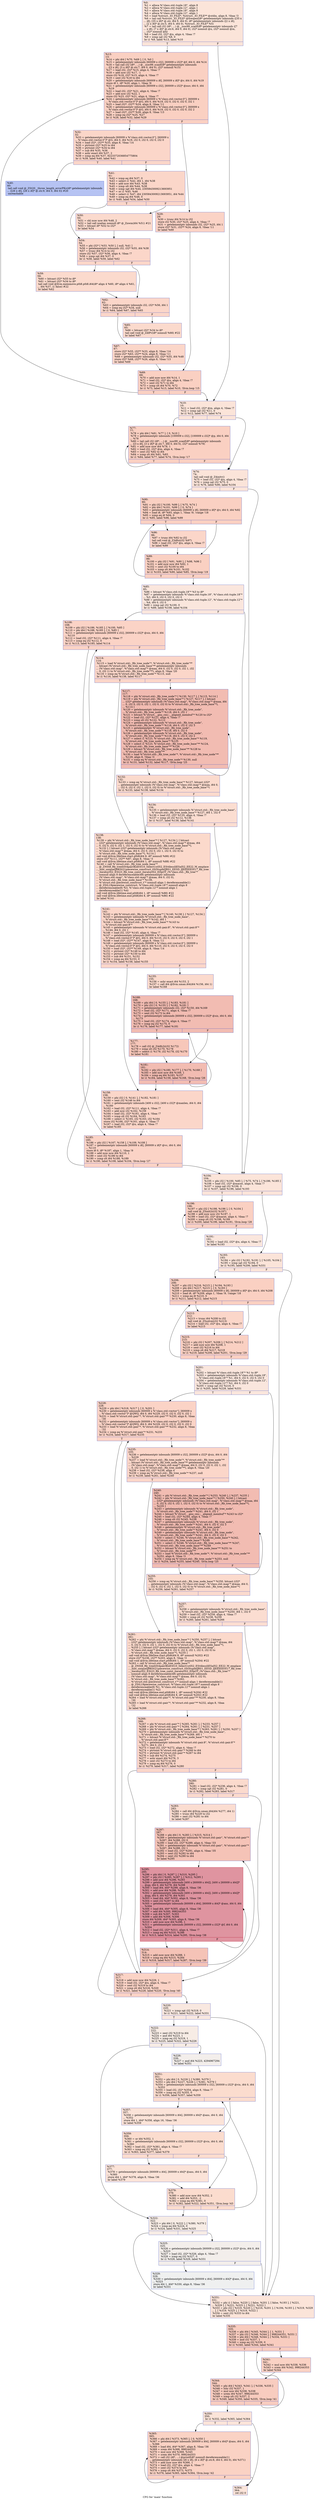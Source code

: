 digraph "CFG for 'main' function" {
	label="CFG for 'main' function";

	Node0x55aa39bab2f0 [shape=record,color="#3d50c3ff", style=filled, fillcolor="#f5c1a970",label="{%0:\l  %1 = alloca %\"class.std::tuple.18\", align 8\l  %2 = alloca %\"class.std::tuple.12\", align 1\l  %3 = alloca %\"class.std::tuple.18\", align 8\l  %4 = alloca %\"class.std::tuple.12\", align 1\l  %5 = load %struct._IO_FILE*, %struct._IO_FILE** @stdin, align 8, !tbaa !3\l  %6 = tail call %struct._IO_FILE* @freopen(i8* getelementptr inbounds ([35 x\l... i8], [35 x i8]* @.str, i64 0, i64 0), i8* getelementptr inbounds ([2 x i8],\l... [2 x i8]* @.str.5, i64 0, i64 0), %struct._IO_FILE* %5)\l  %7 = tail call i32 (i8*, ...) @__isoc99_scanf(i8* getelementptr inbounds ([7\l... x i8], [7 x i8]* @.str.6, i64 0, i64 0), i32* nonnull @n, i32* nonnull @m,\l... i32* nonnull @k)\l  %8 = load i32, i32* @n, align 4, !tbaa !7\l  %9 = icmp sgt i32 %8, 0\l  br i1 %9, label %13, label %10\l|{<s0>T|<s1>F}}"];
	Node0x55aa39bab2f0:s0 -> Node0x55aa39bab520;
	Node0x55aa39bab2f0:s1 -> Node0x55aa39bb8890;
	Node0x55aa39bb8890 [shape=record,color="#3d50c3ff", style=filled, fillcolor="#f5c1a970",label="{%10:\l10:                                               \l  %11 = load i32, i32* @m, align 4, !tbaa !7\l  %12 = icmp sgt i32 %11, 0\l  br i1 %12, label %77, label %74\l|{<s0>T|<s1>F}}"];
	Node0x55aa39bb8890:s0 -> Node0x55aa39bbe470;
	Node0x55aa39bb8890:s1 -> Node0x55aa39bbe4c0;
	Node0x55aa39bab520 [shape=record,color="#3d50c3ff", style=filled, fillcolor="#f3947570",label="{%13:\l13:                                               \l  %14 = phi i64 [ %70, %69 ], [ 0, %0 ]\l  %15 = getelementptr inbounds [60009 x i32], [60009 x i32]* @f, i64 0, i64 %14\l  %16 = tail call i32 (i8*, ...) @__isoc99_scanf(i8* getelementptr inbounds\l... ([3 x i8], [3 x i8]* @.str.7, i64 0, i64 0), i32* nonnull %15)\l  %17 = load i32, i32* %15, align 4, !tbaa !7\l  %18 = add nsw i32 %17, -1\l  store i32 %18, i32* %15, align 4, !tbaa !7\l  %19 = sext i32 %18 to i64\l  %20 = getelementptr inbounds [60009 x i8], [60009 x i8]* @v, i64 0, i64 %19\l  store i8 1, i8* %20, align 1, !tbaa !9\l  %21 = getelementptr inbounds [60009 x i32], [60009 x i32]* @nuv, i64 0, i64\l... %19\l  %22 = load i32, i32* %21, align 4, !tbaa !7\l  %23 = add nsw i32 %22, 1\l  store i32 %23, i32* %21, align 4, !tbaa !7\l  %24 = getelementptr inbounds [60009 x %\"class.std::vector.0\"], [60009 x\l... %\"class.std::vector.0\"]* @G, i64 0, i64 %19, i32 0, i32 0, i32 0, i32 1\l  %25 = load i32*, i32** %24, align 8, !tbaa !11\l  %26 = getelementptr inbounds [60009 x %\"class.std::vector.0\"], [60009 x\l... %\"class.std::vector.0\"]* @G, i64 0, i64 %19, i32 0, i32 0, i32 0, i32 2\l  %27 = load i32*, i32** %26, align 8, !tbaa !13\l  %28 = icmp eq i32* %25, %27\l  br i1 %28, label %32, label %29\l|{<s0>T|<s1>F}}"];
	Node0x55aa39bab520:s0 -> Node0x55aa39bbffd0;
	Node0x55aa39bab520:s1 -> Node0x55aa39bc0060;
	Node0x55aa39bc0060 [shape=record,color="#3d50c3ff", style=filled, fillcolor="#f59c7d70",label="{%29:\l29:                                               \l  %30 = trunc i64 %14 to i32\l  store i32 %30, i32* %25, align 4, !tbaa !7\l  %31 = getelementptr inbounds i32, i32* %25, i64 1\l  store i32* %31, i32** %24, align 8, !tbaa !11\l  br label %69\l}"];
	Node0x55aa39bc0060 -> Node0x55aa39bbe5f0;
	Node0x55aa39bbffd0 [shape=record,color="#3d50c3ff", style=filled, fillcolor="#f6a38570",label="{%32:\l32:                                               \l  %33 = getelementptr inbounds [60009 x %\"class.std::vector.0\"], [60009 x\l... %\"class.std::vector.0\"]* @G, i64 0, i64 %19, i32 0, i32 0, i32 0, i32 0\l  %34 = load i32*, i32** %33, align 8, !tbaa !14\l  %35 = ptrtoint i32* %25 to i64\l  %36 = ptrtoint i32* %34 to i64\l  %37 = sub i64 %35, %36\l  %38 = ashr exact i64 %37, 2\l  %39 = icmp eq i64 %37, 9223372036854775804\l  br i1 %39, label %40, label %41\l|{<s0>T|<s1>F}}"];
	Node0x55aa39bbffd0:s0 -> Node0x55aa39bc0880;
	Node0x55aa39bbffd0:s1 -> Node0x55aa39bc08d0;
	Node0x55aa39bc0880 [shape=record,color="#3d50c3ff", style=filled, fillcolor="#5977e370",label="{%40:\l40:                                               \l  tail call void @_ZSt20__throw_length_errorPKc(i8* getelementptr inbounds\l... ([26 x i8], [26 x i8]* @.str.9, i64 0, i64 0)) #20\l  unreachable\l}"];
	Node0x55aa39bc08d0 [shape=record,color="#3d50c3ff", style=filled, fillcolor="#f6a38570",label="{%41:\l41:                                               \l  %42 = icmp eq i64 %37, 0\l  %43 = select i1 %42, i64 1, i64 %38\l  %44 = add nsw i64 %43, %38\l  %45 = icmp ult i64 %44, %38\l  %46 = icmp ugt i64 %44, 2305843009213693951\l  %47 = or i1 %45, %46\l  %48 = select i1 %47, i64 2305843009213693951, i64 %44\l  %49 = icmp eq i64 %48, 0\l  br i1 %49, label %54, label %50\l|{<s0>T|<s1>F}}"];
	Node0x55aa39bc08d0:s0 -> Node0x55aa39bc1000;
	Node0x55aa39bc08d0:s1 -> Node0x55aa39bc1050;
	Node0x55aa39bc1050 [shape=record,color="#3d50c3ff", style=filled, fillcolor="#f7ac8e70",label="{%50:\l50:                                               \l  %51 = shl nuw nsw i64 %48, 2\l  %52 = tail call noalias nonnull i8* @_Znwm(i64 %51) #21\l  %53 = bitcast i8* %52 to i32*\l  br label %54\l}"];
	Node0x55aa39bc1050 -> Node0x55aa39bc1000;
	Node0x55aa39bc1000 [shape=record,color="#3d50c3ff", style=filled, fillcolor="#f6a38570",label="{%54:\l54:                                               \l  %55 = phi i32* [ %53, %50 ], [ null, %41 ]\l  %56 = getelementptr inbounds i32, i32* %55, i64 %38\l  %57 = trunc i64 %14 to i32\l  store i32 %57, i32* %56, align 4, !tbaa !7\l  %58 = icmp sgt i64 %37, 0\l  br i1 %58, label %59, label %62\l|{<s0>T|<s1>F}}"];
	Node0x55aa39bc1000:s0 -> Node0x55aa39bc16b0;
	Node0x55aa39bc1000:s1 -> Node0x55aa39bc1700;
	Node0x55aa39bc16b0 [shape=record,color="#3d50c3ff", style=filled, fillcolor="#f7ac8e70",label="{%59:\l59:                                               \l  %60 = bitcast i32* %55 to i8*\l  %61 = bitcast i32* %34 to i8*\l  tail call void @llvm.memmove.p0i8.p0i8.i64(i8* align 4 %60, i8* align 4 %61,\l... i64 %37, i1 false) #22\l  br label %62\l}"];
	Node0x55aa39bc16b0 -> Node0x55aa39bc1700;
	Node0x55aa39bc1700 [shape=record,color="#3d50c3ff", style=filled, fillcolor="#f6a38570",label="{%62:\l62:                                               \l  %63 = getelementptr inbounds i32, i32* %56, i64 1\l  %64 = icmp eq i32* %34, null\l  br i1 %64, label %67, label %65\l|{<s0>T|<s1>F}}"];
	Node0x55aa39bc1700:s0 -> Node0x55aa39bc1d60;
	Node0x55aa39bc1700:s1 -> Node0x55aa39bc1db0;
	Node0x55aa39bc1db0 [shape=record,color="#3d50c3ff", style=filled, fillcolor="#f7ac8e70",label="{%65:\l65:                                               \l  %66 = bitcast i32* %34 to i8*\l  tail call void @_ZdlPv(i8* nonnull %66) #22\l  br label %67\l}"];
	Node0x55aa39bc1db0 -> Node0x55aa39bc1d60;
	Node0x55aa39bc1d60 [shape=record,color="#3d50c3ff", style=filled, fillcolor="#f6a38570",label="{%67:\l67:                                               \l  store i32* %55, i32** %33, align 8, !tbaa !14\l  store i32* %63, i32** %24, align 8, !tbaa !11\l  %68 = getelementptr inbounds i32, i32* %55, i64 %48\l  store i32* %68, i32** %26, align 8, !tbaa !13\l  br label %69\l}"];
	Node0x55aa39bc1d60 -> Node0x55aa39bbe5f0;
	Node0x55aa39bbe5f0 [shape=record,color="#3d50c3ff", style=filled, fillcolor="#f3947570",label="{%69:\l69:                                               \l  %70 = add nuw nsw i64 %14, 1\l  %71 = load i32, i32* @n, align 4, !tbaa !7\l  %72 = sext i32 %71 to i64\l  %73 = icmp slt i64 %70, %72\l  br i1 %73, label %13, label %10, !llvm.loop !15\l|{<s0>T|<s1>F}}"];
	Node0x55aa39bbe5f0:s0 -> Node0x55aa39bab520;
	Node0x55aa39bbe5f0:s1 -> Node0x55aa39bb8890;
	Node0x55aa39bbe4c0 [shape=record,color="#3d50c3ff", style=filled, fillcolor="#f5c1a970",label="{%74:\l74:                                               \l  tail call void @_Z4initv()\l  %75 = load i32, i32* @n, align 4, !tbaa !7\l  %76 = icmp sgt i32 %75, 0\l  br i1 %76, label %90, label %104\l|{<s0>T|<s1>F}}"];
	Node0x55aa39bbe4c0:s0 -> Node0x55aa39bc2e90;
	Node0x55aa39bbe4c0:s1 -> Node0x55aa39bc2ee0;
	Node0x55aa39bbe470 [shape=record,color="#3d50c3ff", style=filled, fillcolor="#f3947570",label="{%77:\l77:                                               \l  %78 = phi i64 [ %81, %77 ], [ 0, %10 ]\l  %79 = getelementptr inbounds [100009 x i32], [100009 x i32]* @p, i64 0, i64\l... %78\l  %80 = tail call i32 (i8*, ...) @__isoc99_scanf(i8* getelementptr inbounds\l... ([3 x i8], [3 x i8]* @.str.7, i64 0, i64 0), i32* nonnull %79)\l  %81 = add nuw nsw i64 %78, 1\l  %82 = load i32, i32* @m, align 4, !tbaa !7\l  %83 = sext i32 %82 to i64\l  %84 = icmp slt i64 %81, %83\l  br i1 %84, label %77, label %74, !llvm.loop !17\l|{<s0>T|<s1>F}}"];
	Node0x55aa39bbe470:s0 -> Node0x55aa39bbe470;
	Node0x55aa39bbe470:s1 -> Node0x55aa39bbe4c0;
	Node0x55aa39bc35b0 [shape=record,color="#3d50c3ff", style=filled, fillcolor="#f3c7b170",label="{%85:\l85:                                               \l  %86 = bitcast %\"class.std::tuple.18\"* %3 to i8*\l  %87 = getelementptr inbounds %\"class.std::tuple.18\", %\"class.std::tuple.18\"*\l... %3, i64 0, i32 0, i32 0, i32 0\l  %88 = getelementptr inbounds %\"class.std::tuple.12\", %\"class.std::tuple.12\"*\l... %4, i64 0, i32 0\l  %89 = icmp sgt i32 %100, 0\l  br i1 %89, label %108, label %104\l|{<s0>T|<s1>F}}"];
	Node0x55aa39bc35b0:s0 -> Node0x55aa39bc3900;
	Node0x55aa39bc35b0:s1 -> Node0x55aa39bc2ee0;
	Node0x55aa39bc2e90 [shape=record,color="#3d50c3ff", style=filled, fillcolor="#f3947570",label="{%90:\l90:                                               \l  %91 = phi i32 [ %100, %99 ], [ %75, %74 ]\l  %92 = phi i64 [ %101, %99 ], [ 0, %74 ]\l  %93 = getelementptr inbounds [60009 x i8], [60009 x i8]* @v, i64 0, i64 %92\l  %94 = load i8, i8* %93, align 1, !tbaa !9, !range !18\l  %95 = icmp eq i8 %94, 0\l  br i1 %95, label %96, label %99\l|{<s0>T|<s1>F}}"];
	Node0x55aa39bc2e90:s0 -> Node0x55aa39bc3e30;
	Node0x55aa39bc2e90:s1 -> Node0x55aa39bc3a40;
	Node0x55aa39bc3e30 [shape=record,color="#3d50c3ff", style=filled, fillcolor="#f6a38570",label="{%96:\l96:                                               \l  %97 = trunc i64 %92 to i32\l  tail call void @_Z3dfsi(i32 %97)\l  %98 = load i32, i32* @n, align 4, !tbaa !7\l  br label %99\l}"];
	Node0x55aa39bc3e30 -> Node0x55aa39bc3a40;
	Node0x55aa39bc3a40 [shape=record,color="#3d50c3ff", style=filled, fillcolor="#f3947570",label="{%99:\l99:                                               \l  %100 = phi i32 [ %91, %90 ], [ %98, %96 ]\l  %101 = add nuw nsw i64 %92, 1\l  %102 = sext i32 %100 to i64\l  %103 = icmp slt i64 %101, %102\l  br i1 %103, label %90, label %85, !llvm.loop !19\l|{<s0>T|<s1>F}}"];
	Node0x55aa39bc3a40:s0 -> Node0x55aa39bc2e90;
	Node0x55aa39bc3a40:s1 -> Node0x55aa39bc35b0;
	Node0x55aa39bc2ee0 [shape=record,color="#3d50c3ff", style=filled, fillcolor="#f5c1a970",label="{%104:\l104:                                              \l  %105 = phi i32 [ %100, %85 ], [ %75, %74 ], [ %186, %185 ]\l  %106 = load i32, i32* @macnt, align 4, !tbaa !7\l  %107 = icmp sgt i32 %106, 0\l  br i1 %107, label %196, label %193\l|{<s0>T|<s1>F}}"];
	Node0x55aa39bc2ee0:s0 -> Node0x55aa39bc4760;
	Node0x55aa39bc2ee0:s1 -> Node0x55aa39bc47b0;
	Node0x55aa39bc3900 [shape=record,color="#3d50c3ff", style=filled, fillcolor="#f59c7d70",label="{%108:\l108:                                              \l  %109 = phi i32 [ %186, %185 ], [ %100, %85 ]\l  %110 = phi i64 [ %188, %185 ], [ 0, %85 ]\l  %111 = getelementptr inbounds [60009 x i32], [60009 x i32]* @siz, i64 0, i64\l... %110\l  %112 = load i32, i32* %111, align 4, !tbaa !7\l  %113 = icmp eq i32 %112, 0\l  br i1 %113, label %185, label %114\l|{<s0>T|<s1>F}}"];
	Node0x55aa39bc3900:s0 -> Node0x55aa39bc4540;
	Node0x55aa39bc3900:s1 -> Node0x55aa39bc4c10;
	Node0x55aa39bc4c10 [shape=record,color="#3d50c3ff", style=filled, fillcolor="#f6a38570",label="{%114:\l114:                                              \l  %115 = load %\"struct.std::_Rb_tree_node\"*, %\"struct.std::_Rb_tree_node\"**\l... bitcast (%\"struct.std::_Rb_tree_node_base\"** getelementptr inbounds\l... (%\"class.std::map\", %\"class.std::map\"* @maa, i64 0, i32 0, i32 0, i32 1, i32\l... 0, i32 1) to %\"struct.std::_Rb_tree_node\"**), align 8, !tbaa !20\l  %116 = icmp eq %\"struct.std::_Rb_tree_node\"* %115, null\l  br i1 %116, label %138, label %117\l|{<s0>T|<s1>F}}"];
	Node0x55aa39bc4c10:s0 -> Node0x55aa39bc4e50;
	Node0x55aa39bc4c10:s1 -> Node0x55aa39bc4ea0;
	Node0x55aa39bc4ea0 [shape=record,color="#3d50c3ff", style=filled, fillcolor="#e1675170",label="{%117:\l117:                                              \l  %118 = phi %\"struct.std::_Rb_tree_node\"* [ %130, %117 ], [ %115, %114 ]\l  %119 = phi %\"struct.std::_Rb_tree_node_base\"* [ %127, %117 ], [ bitcast\l... (i32* getelementptr inbounds (%\"class.std::map\", %\"class.std::map\"* @maa, i64\l... 0, i32 0, i32 0, i32 1, i32 0, i32 0) to %\"struct.std::_Rb_tree_node_base\"*),\l... %114 ]\l  %120 = getelementptr inbounds %\"struct.std::_Rb_tree_node\",\l... %\"struct.std::_Rb_tree_node\"* %118, i64 0, i32 1\l  %121 = bitcast %\"struct.__gnu_cxx::__aligned_membuf\"* %120 to i32*\l  %122 = load i32, i32* %121, align 4, !tbaa !7\l  %123 = icmp slt i32 %122, %112\l  %124 = getelementptr inbounds %\"struct.std::_Rb_tree_node\",\l... %\"struct.std::_Rb_tree_node\"* %118, i64 0, i32 0, i32 3\l  %125 = getelementptr %\"struct.std::_Rb_tree_node\",\l... %\"struct.std::_Rb_tree_node\"* %118, i64 0, i32 0\l  %126 = getelementptr inbounds %\"struct.std::_Rb_tree_node\",\l... %\"struct.std::_Rb_tree_node\"* %118, i64 0, i32 0, i32 2\l  %127 = select i1 %123, %\"struct.std::_Rb_tree_node_base\"* %119,\l... %\"struct.std::_Rb_tree_node_base\"* %125\l  %128 = select i1 %123, %\"struct.std::_Rb_tree_node_base\"** %124,\l... %\"struct.std::_Rb_tree_node_base\"** %126\l  %129 = bitcast %\"struct.std::_Rb_tree_node_base\"** %128 to\l... %\"struct.std::_Rb_tree_node\"**\l  %130 = load %\"struct.std::_Rb_tree_node\"*, %\"struct.std::_Rb_tree_node\"**\l... %129, align 8, !tbaa !3\l  %131 = icmp eq %\"struct.std::_Rb_tree_node\"* %130, null\l  br i1 %131, label %132, label %117, !llvm.loop !25\l|{<s0>T|<s1>F}}"];
	Node0x55aa39bc4ea0:s0 -> Node0x55aa39bc61b0;
	Node0x55aa39bc4ea0:s1 -> Node0x55aa39bc4ea0;
	Node0x55aa39bc61b0 [shape=record,color="#3d50c3ff", style=filled, fillcolor="#f7ac8e70",label="{%132:\l132:                                              \l  %133 = icmp eq %\"struct.std::_Rb_tree_node_base\"* %127, bitcast (i32*\l... getelementptr inbounds (%\"class.std::map\", %\"class.std::map\"* @maa, i64 0,\l... i32 0, i32 0, i32 1, i32 0, i32 0) to %\"struct.std::_Rb_tree_node_base\"*)\l  br i1 %133, label %138, label %134\l|{<s0>T|<s1>F}}"];
	Node0x55aa39bc61b0:s0 -> Node0x55aa39bc4e50;
	Node0x55aa39bc61b0:s1 -> Node0x55aa39bc6340;
	Node0x55aa39bc6340 [shape=record,color="#3d50c3ff", style=filled, fillcolor="#f7b39670",label="{%134:\l134:                                              \l  %135 = getelementptr inbounds %\"struct.std::_Rb_tree_node_base\",\l... %\"struct.std::_Rb_tree_node_base\"* %127, i64 1, i32 0\l  %136 = load i32, i32* %135, align 4, !tbaa !7\l  %137 = icmp slt i32 %112, %136\l  br i1 %137, label %138, label %141\l|{<s0>T|<s1>F}}"];
	Node0x55aa39bc6340:s0 -> Node0x55aa39bc4e50;
	Node0x55aa39bc6340:s1 -> Node0x55aa39bc6600;
	Node0x55aa39bc4e50 [shape=record,color="#3d50c3ff", style=filled, fillcolor="#f7a88970",label="{%138:\l138:                                              \l  %139 = phi %\"struct.std::_Rb_tree_node_base\"* [ %127, %134 ], [ bitcast\l... (i32* getelementptr inbounds (%\"class.std::map\", %\"class.std::map\"* @maa, i64\l... 0, i32 0, i32 0, i32 1, i32 0, i32 0) to %\"struct.std::_Rb_tree_node_base\"*),\l... %132 ], [ bitcast (i32* getelementptr inbounds (%\"class.std::map\",\l... %\"class.std::map\"* @maa, i64 0, i32 0, i32 0, i32 1, i32 0, i32 0) to\l... %\"struct.std::_Rb_tree_node_base\"*), %114 ]\l  call void @llvm.lifetime.start.p0i8(i64 8, i8* nonnull %86) #22\l  store i32* %111, i32** %87, align 8, !tbaa !3\l  call void @llvm.lifetime.start.p0i8(i64 1, i8* nonnull %88) #22\l  %140 = call %\"struct.std::_Rb_tree_node_base\"*\l... @_ZNSt8_Rb_treeIiSt4pairIKiiESt10_Select1stIS2_ESt4lessIiESaIS2_EE22_M_emplace\l..._hint_uniqueIJRKSt21piecewise_construct_tSt5tupleIJRS1_EESD_IJEEEEESt17_Rb_tree\l..._iteratorIS2_ESt23_Rb_tree_const_iteratorIS2_EDpOT_(%\"class.std::_Rb_tree\"*\l... nonnull align 8 dereferenceable(48) getelementptr inbounds\l... (%\"class.std::map\", %\"class.std::map\"* @maa, i64 0, i32 0),\l... %\"struct.std::_Rb_tree_node_base\"* %139,\l... %\"struct.std::piecewise_construct_t\"* nonnull align 1 dereferenceable(1)\l... @_ZStL19piecewise_construct, %\"class.std::tuple.18\"* nonnull align 8\l... dereferenceable(8) %3, %\"class.std::tuple.12\"* nonnull align 1\l... dereferenceable(1) %4)\l  call void @llvm.lifetime.end.p0i8(i64 1, i8* nonnull %88) #22\l  call void @llvm.lifetime.end.p0i8(i64 8, i8* nonnull %86) #22\l  br label %141\l}"];
	Node0x55aa39bc4e50 -> Node0x55aa39bc6600;
	Node0x55aa39bc6600 [shape=record,color="#3d50c3ff", style=filled, fillcolor="#f6a38570",label="{%141:\l141:                                              \l  %142 = phi %\"struct.std::_Rb_tree_node_base\"* [ %140, %138 ], [ %127, %134 ]\l  %143 = getelementptr inbounds %\"struct.std::_Rb_tree_node_base\",\l... %\"struct.std::_Rb_tree_node_base\"* %142, i64 1\l  %144 = bitcast %\"struct.std::_Rb_tree_node_base\"* %143 to\l... %\"struct.std::pair.8\"*\l  %145 = getelementptr inbounds %\"struct.std::pair.8\", %\"struct.std::pair.8\"*\l... %144, i64 0, i32 1\l  %146 = load i32, i32* %145, align 4, !tbaa !7\l  %147 = getelementptr inbounds [60009 x %\"class.std::vector.0\"], [60009 x\l... %\"class.std::vector.0\"]* @G, i64 0, i64 %110, i32 0, i32 0, i32 0, i32 1\l  %148 = load i32*, i32** %147, align 8, !tbaa !11\l  %149 = getelementptr inbounds [60009 x %\"class.std::vector.0\"], [60009 x\l... %\"class.std::vector.0\"]* @G, i64 0, i64 %110, i32 0, i32 0, i32 0, i32 0\l  %150 = load i32*, i32** %149, align 8, !tbaa !14\l  %151 = ptrtoint i32* %148 to i64\l  %152 = ptrtoint i32* %150 to i64\l  %153 = sub i64 %151, %152\l  %154 = icmp eq i64 %153, 0\l  br i1 %154, label %158, label %155\l|{<s0>T|<s1>F}}"];
	Node0x55aa39bc6600:s0 -> Node0x55aa39bc7a70;
	Node0x55aa39bc6600:s1 -> Node0x55aa39bc7ac0;
	Node0x55aa39bc7ac0 [shape=record,color="#3d50c3ff", style=filled, fillcolor="#f7ac8e70",label="{%155:\l155:                                              \l  %156 = ashr exact i64 %153, 2\l  %157 = call i64 @llvm.umax.i64(i64 %156, i64 1)\l  br label %168\l}"];
	Node0x55aa39bc7ac0 -> Node0x55aa39bc7d60;
	Node0x55aa39bc7a70 [shape=record,color="#3d50c3ff", style=filled, fillcolor="#f6a38570",label="{%158:\l158:                                              \l  %159 = phi i32 [ 0, %141 ], [ %182, %181 ]\l  %160 = sext i32 %146 to i64\l  %161 = getelementptr inbounds [400 x i32], [400 x i32]* @maxlen, i64 0, i64\l... %160\l  %162 = load i32, i32* %111, align 4, !tbaa !7\l  %163 = add nsw i32 %162, %159\l  %164 = load i32, i32* %161, align 4, !tbaa !7\l  %165 = icmp slt i32 %164, %163\l  %166 = select i1 %165, i32 %163, i32 %164\l  store i32 %166, i32* %161, align 4, !tbaa !7\l  %167 = load i32, i32* @n, align 4, !tbaa !7\l  br label %185\l}"];
	Node0x55aa39bc7a70 -> Node0x55aa39bc4540;
	Node0x55aa39bc7d60 [shape=record,color="#3d50c3ff", style=filled, fillcolor="#e1675170",label="{%168:\l168:                                              \l  %169 = phi i64 [ 0, %155 ], [ %183, %181 ]\l  %170 = phi i32 [ 0, %155 ], [ %182, %181 ]\l  %171 = getelementptr inbounds i32, i32* %150, i64 %169\l  %172 = load i32, i32* %171, align 4, !tbaa !7\l  %173 = sext i32 %172 to i64\l  %174 = getelementptr inbounds [60009 x i32], [60009 x i32]* @siz, i64 0, i64\l... %173\l  %175 = load i32, i32* %174, align 4, !tbaa !7\l  %176 = icmp eq i32 %175, 0\l  br i1 %176, label %177, label %181\l|{<s0>T|<s1>F}}"];
	Node0x55aa39bc7d60:s0 -> Node0x55aa39bc8910;
	Node0x55aa39bc7d60:s1 -> Node0x55aa39bc7e20;
	Node0x55aa39bc8910 [shape=record,color="#3d50c3ff", style=filled, fillcolor="#ec7f6370",label="{%177:\l177:                                              \l  %178 = call i32 @_Z4dfs2i(i32 %172)\l  %179 = icmp slt i32 %170, %178\l  %180 = select i1 %179, i32 %178, i32 %170\l  br label %181\l}"];
	Node0x55aa39bc8910 -> Node0x55aa39bc7e20;
	Node0x55aa39bc7e20 [shape=record,color="#3d50c3ff", style=filled, fillcolor="#e1675170",label="{%181:\l181:                                              \l  %182 = phi i32 [ %180, %177 ], [ %170, %168 ]\l  %183 = add nuw nsw i64 %169, 1\l  %184 = icmp eq i64 %183, %157\l  br i1 %184, label %158, label %168, !llvm.loop !26\l|{<s0>T|<s1>F}}"];
	Node0x55aa39bc7e20:s0 -> Node0x55aa39bc7a70;
	Node0x55aa39bc7e20:s1 -> Node0x55aa39bc7d60;
	Node0x55aa39bc4540 [shape=record,color="#3d50c3ff", style=filled, fillcolor="#f59c7d70",label="{%185:\l185:                                              \l  %186 = phi i32 [ %167, %158 ], [ %109, %108 ]\l  %187 = getelementptr inbounds [60009 x i8], [60009 x i8]* @vc, i64 0, i64\l... %110\l  store i8 0, i8* %187, align 1, !tbaa !9\l  %188 = add nuw nsw i64 %110, 1\l  %189 = sext i32 %186 to i64\l  %190 = icmp slt i64 %188, %189\l  br i1 %190, label %108, label %104, !llvm.loop !27\l|{<s0>T|<s1>F}}"];
	Node0x55aa39bc4540:s0 -> Node0x55aa39bc3900;
	Node0x55aa39bc4540:s1 -> Node0x55aa39bc2ee0;
	Node0x55aa39bc9470 [shape=record,color="#3d50c3ff", style=filled, fillcolor="#f3c7b170",label="{%191:\l191:                                              \l  %192 = load i32, i32* @n, align 4, !tbaa !7\l  br label %193\l}"];
	Node0x55aa39bc9470 -> Node0x55aa39bc47b0;
	Node0x55aa39bc47b0 [shape=record,color="#3d50c3ff", style=filled, fillcolor="#f5c1a970",label="{%193:\l193:                                              \l  %194 = phi i32 [ %192, %191 ], [ %105, %104 ]\l  %195 = icmp sgt i32 %194, 0\l  br i1 %195, label %206, label %331\l|{<s0>T|<s1>F}}"];
	Node0x55aa39bc47b0:s0 -> Node0x55aa39bc96e0;
	Node0x55aa39bc47b0:s1 -> Node0x55aa39bc9730;
	Node0x55aa39bc4760 [shape=record,color="#3d50c3ff", style=filled, fillcolor="#f3947570",label="{%196:\l196:                                              \l  %197 = phi i32 [ %198, %196 ], [ 0, %104 ]\l  call void @_Z5init2i(i32 %197)\l  %198 = add nuw nsw i32 %197, 1\l  %199 = load i32, i32* @macnt, align 4, !tbaa !7\l  %200 = icmp slt i32 %198, %199\l  br i1 %200, label %196, label %191, !llvm.loop !28\l|{<s0>T|<s1>F}}"];
	Node0x55aa39bc4760:s0 -> Node0x55aa39bc4760;
	Node0x55aa39bc4760:s1 -> Node0x55aa39bc9470;
	Node0x55aa39bc9cb0 [shape=record,color="#3d50c3ff", style=filled, fillcolor="#f3c7b170",label="{%201:\l201:                                              \l  %202 = bitcast %\"class.std::tuple.18\"* %1 to i8*\l  %203 = getelementptr inbounds %\"class.std::tuple.18\",\l... %\"class.std::tuple.18\"* %1, i64 0, i32 0, i32 0, i32 0\l  %204 = getelementptr inbounds %\"class.std::tuple.12\",\l... %\"class.std::tuple.12\"* %2, i64 0, i32 0\l  %205 = icmp sgt i32 %216, 0\l  br i1 %205, label %228, label %331\l|{<s0>T|<s1>F}}"];
	Node0x55aa39bc9cb0:s0 -> Node0x55aa39bc9fc0;
	Node0x55aa39bc9cb0:s1 -> Node0x55aa39bc9730;
	Node0x55aa39bc96e0 [shape=record,color="#3d50c3ff", style=filled, fillcolor="#f3947570",label="{%206:\l206:                                              \l  %207 = phi i32 [ %216, %215 ], [ %194, %193 ]\l  %208 = phi i64 [ %217, %215 ], [ 0, %193 ]\l  %209 = getelementptr inbounds [60009 x i8], [60009 x i8]* @v, i64 0, i64 %208\l  %210 = load i8, i8* %209, align 1, !tbaa !9, !range !18\l  %211 = icmp eq i8 %210, 0\l  br i1 %211, label %212, label %215\l|{<s0>T|<s1>F}}"];
	Node0x55aa39bc96e0:s0 -> Node0x55aa39bca4f0;
	Node0x55aa39bc96e0:s1 -> Node0x55aa39bca100;
	Node0x55aa39bca4f0 [shape=record,color="#3d50c3ff", style=filled, fillcolor="#f6a38570",label="{%212:\l212:                                              \l  %213 = trunc i64 %208 to i32\l  call void @_Z5solvei(i32 %213)\l  %214 = load i32, i32* @n, align 4, !tbaa !7\l  br label %215\l}"];
	Node0x55aa39bca4f0 -> Node0x55aa39bca100;
	Node0x55aa39bca100 [shape=record,color="#3d50c3ff", style=filled, fillcolor="#f3947570",label="{%215:\l215:                                              \l  %216 = phi i32 [ %207, %206 ], [ %214, %212 ]\l  %217 = add nuw nsw i64 %208, 1\l  %218 = sext i32 %216 to i64\l  %219 = icmp slt i64 %217, %218\l  br i1 %219, label %206, label %201, !llvm.loop !29\l|{<s0>T|<s1>F}}"];
	Node0x55aa39bca100:s0 -> Node0x55aa39bc96e0;
	Node0x55aa39bca100:s1 -> Node0x55aa39bc9cb0;
	Node0x55aa39bcac00 [shape=record,color="#3d50c3ff", style=filled, fillcolor="#f1ccb870",label="{%220:\l220:                                              \l  %221 = icmp sgt i32 %319, 0\l  br i1 %221, label %222, label %331\l|{<s0>T|<s1>F}}"];
	Node0x55aa39bcac00:s0 -> Node0x55aa39bcace0;
	Node0x55aa39bcac00:s1 -> Node0x55aa39bc9730;
	Node0x55aa39bcace0 [shape=record,color="#3d50c3ff", style=filled, fillcolor="#ecd3c570",label="{%222:\l222:                                              \l  %223 = zext i32 %319 to i64\l  %224 = and i64 %223, 1\l  %225 = icmp eq i32 %319, 1\l  br i1 %225, label %322, label %226\l|{<s0>T|<s1>F}}"];
	Node0x55aa39bcace0:s0 -> Node0x55aa39bcaf70;
	Node0x55aa39bcace0:s1 -> Node0x55aa39bcafc0;
	Node0x55aa39bcafc0 [shape=record,color="#3d50c3ff", style=filled, fillcolor="#e5d8d170",label="{%226:\l226:                                              \l  %227 = and i64 %223, 4294967294\l  br label %351\l}"];
	Node0x55aa39bcafc0 -> Node0x55aa39bcb190;
	Node0x55aa39bc9fc0 [shape=record,color="#3d50c3ff", style=filled, fillcolor="#f59c7d70",label="{%228:\l228:                                              \l  %229 = phi i64 [ %318, %317 ], [ 0, %201 ]\l  %230 = getelementptr inbounds [60009 x %\"class.std::vector\"], [60009 x\l... %\"class.std::vector\"]* @QWQ, i64 0, i64 %229, i32 0, i32 0, i32 0, i32 1\l  %231 = load %\"struct.std::pair\"*, %\"struct.std::pair\"** %230, align 8, !tbaa\l... !30\l  %232 = getelementptr inbounds [60009 x %\"class.std::vector\"], [60009 x\l... %\"class.std::vector\"]* @QWQ, i64 0, i64 %229, i32 0, i32 0, i32 0, i32 0\l  %233 = load %\"struct.std::pair\"*, %\"struct.std::pair\"** %232, align 8, !tbaa\l... !32\l  %234 = icmp eq %\"struct.std::pair\"* %231, %233\l  br i1 %234, label %317, label %235\l|{<s0>T|<s1>F}}"];
	Node0x55aa39bc9fc0:s0 -> Node0x55aa39bcb250;
	Node0x55aa39bc9fc0:s1 -> Node0x55aa39bcb780;
	Node0x55aa39bcb780 [shape=record,color="#3d50c3ff", style=filled, fillcolor="#f6a38570",label="{%235:\l235:                                              \l  %236 = getelementptr inbounds [60009 x i32], [60009 x i32]* @siz, i64 0, i64\l... %229\l  %237 = load %\"struct.std::_Rb_tree_node\"*, %\"struct.std::_Rb_tree_node\"**\l... bitcast (%\"struct.std::_Rb_tree_node_base\"** getelementptr inbounds\l... (%\"class.std::map\", %\"class.std::map\"* @maa, i64 0, i32 0, i32 0, i32 1, i32\l... 0, i32 1) to %\"struct.std::_Rb_tree_node\"**), align 8, !tbaa !20\l  %238 = load i32, i32* %236, align 4\l  %239 = icmp eq %\"struct.std::_Rb_tree_node\"* %237, null\l  br i1 %239, label %261, label %240\l|{<s0>T|<s1>F}}"];
	Node0x55aa39bcb780:s0 -> Node0x55aa39bcbaf0;
	Node0x55aa39bcb780:s1 -> Node0x55aa39bcbb40;
	Node0x55aa39bcbb40 [shape=record,color="#3d50c3ff", style=filled, fillcolor="#e1675170",label="{%240:\l240:                                              \l  %241 = phi %\"struct.std::_Rb_tree_node\"* [ %253, %240 ], [ %237, %235 ]\l  %242 = phi %\"struct.std::_Rb_tree_node_base\"* [ %250, %240 ], [ bitcast\l... (i32* getelementptr inbounds (%\"class.std::map\", %\"class.std::map\"* @maa, i64\l... 0, i32 0, i32 0, i32 1, i32 0, i32 0) to %\"struct.std::_Rb_tree_node_base\"*),\l... %235 ]\l  %243 = getelementptr inbounds %\"struct.std::_Rb_tree_node\",\l... %\"struct.std::_Rb_tree_node\"* %241, i64 0, i32 1\l  %244 = bitcast %\"struct.__gnu_cxx::__aligned_membuf\"* %243 to i32*\l  %245 = load i32, i32* %244, align 4, !tbaa !7\l  %246 = icmp slt i32 %245, %238\l  %247 = getelementptr inbounds %\"struct.std::_Rb_tree_node\",\l... %\"struct.std::_Rb_tree_node\"* %241, i64 0, i32 0, i32 3\l  %248 = getelementptr %\"struct.std::_Rb_tree_node\",\l... %\"struct.std::_Rb_tree_node\"* %241, i64 0, i32 0\l  %249 = getelementptr inbounds %\"struct.std::_Rb_tree_node\",\l... %\"struct.std::_Rb_tree_node\"* %241, i64 0, i32 0, i32 2\l  %250 = select i1 %246, %\"struct.std::_Rb_tree_node_base\"* %242,\l... %\"struct.std::_Rb_tree_node_base\"* %248\l  %251 = select i1 %246, %\"struct.std::_Rb_tree_node_base\"** %247,\l... %\"struct.std::_Rb_tree_node_base\"** %249\l  %252 = bitcast %\"struct.std::_Rb_tree_node_base\"** %251 to\l... %\"struct.std::_Rb_tree_node\"**\l  %253 = load %\"struct.std::_Rb_tree_node\"*, %\"struct.std::_Rb_tree_node\"**\l... %252, align 8, !tbaa !3\l  %254 = icmp eq %\"struct.std::_Rb_tree_node\"* %253, null\l  br i1 %254, label %255, label %240, !llvm.loop !25\l|{<s0>T|<s1>F}}"];
	Node0x55aa39bcbb40:s0 -> Node0x55aa39bcc500;
	Node0x55aa39bcbb40:s1 -> Node0x55aa39bcbb40;
	Node0x55aa39bcc500 [shape=record,color="#3d50c3ff", style=filled, fillcolor="#f7ac8e70",label="{%255:\l255:                                              \l  %256 = icmp eq %\"struct.std::_Rb_tree_node_base\"* %250, bitcast (i32*\l... getelementptr inbounds (%\"class.std::map\", %\"class.std::map\"* @maa, i64 0,\l... i32 0, i32 0, i32 1, i32 0, i32 0) to %\"struct.std::_Rb_tree_node_base\"*)\l  br i1 %256, label %261, label %257\l|{<s0>T|<s1>F}}"];
	Node0x55aa39bcc500:s0 -> Node0x55aa39bcbaf0;
	Node0x55aa39bcc500:s1 -> Node0x55aa39bc5830;
	Node0x55aa39bc5830 [shape=record,color="#3d50c3ff", style=filled, fillcolor="#f7b39670",label="{%257:\l257:                                              \l  %258 = getelementptr inbounds %\"struct.std::_Rb_tree_node_base\",\l... %\"struct.std::_Rb_tree_node_base\"* %250, i64 1, i32 0\l  %259 = load i32, i32* %258, align 4, !tbaa !7\l  %260 = icmp slt i32 %238, %259\l  br i1 %260, label %261, label %266\l|{<s0>T|<s1>F}}"];
	Node0x55aa39bc5830:s0 -> Node0x55aa39bcbaf0;
	Node0x55aa39bc5830:s1 -> Node0x55aa39bc5af0;
	Node0x55aa39bcbaf0 [shape=record,color="#3d50c3ff", style=filled, fillcolor="#f7a88970",label="{%261:\l261:                                              \l  %262 = phi %\"struct.std::_Rb_tree_node_base\"* [ %250, %257 ], [ bitcast\l... (i32* getelementptr inbounds (%\"class.std::map\", %\"class.std::map\"* @maa, i64\l... 0, i32 0, i32 0, i32 1, i32 0, i32 0) to %\"struct.std::_Rb_tree_node_base\"*),\l... %255 ], [ bitcast (i32* getelementptr inbounds (%\"class.std::map\",\l... %\"class.std::map\"* @maa, i64 0, i32 0, i32 0, i32 1, i32 0, i32 0) to\l... %\"struct.std::_Rb_tree_node_base\"*), %235 ]\l  call void @llvm.lifetime.start.p0i8(i64 8, i8* nonnull %202) #22\l  store i32* %236, i32** %203, align 8, !tbaa !3\l  call void @llvm.lifetime.start.p0i8(i64 1, i8* nonnull %204) #22\l  %263 = call %\"struct.std::_Rb_tree_node_base\"*\l... @_ZNSt8_Rb_treeIiSt4pairIKiiESt10_Select1stIS2_ESt4lessIiESaIS2_EE22_M_emplace\l..._hint_uniqueIJRKSt21piecewise_construct_tSt5tupleIJRS1_EESD_IJEEEEESt17_Rb_tree\l..._iteratorIS2_ESt23_Rb_tree_const_iteratorIS2_EDpOT_(%\"class.std::_Rb_tree\"*\l... nonnull align 8 dereferenceable(48) getelementptr inbounds\l... (%\"class.std::map\", %\"class.std::map\"* @maa, i64 0, i32 0),\l... %\"struct.std::_Rb_tree_node_base\"* %262,\l... %\"struct.std::piecewise_construct_t\"* nonnull align 1 dereferenceable(1)\l... @_ZStL19piecewise_construct, %\"class.std::tuple.18\"* nonnull align 8\l... dereferenceable(8) %1, %\"class.std::tuple.12\"* nonnull align 1\l... dereferenceable(1) %2)\l  call void @llvm.lifetime.end.p0i8(i64 1, i8* nonnull %204) #22\l  call void @llvm.lifetime.end.p0i8(i64 8, i8* nonnull %202) #22\l  %264 = load %\"struct.std::pair\"*, %\"struct.std::pair\"** %230, align 8, !tbaa\l... !30\l  %265 = load %\"struct.std::pair\"*, %\"struct.std::pair\"** %232, align 8, !tbaa\l... !32\l  br label %266\l}"];
	Node0x55aa39bcbaf0 -> Node0x55aa39bc5af0;
	Node0x55aa39bc5af0 [shape=record,color="#3d50c3ff", style=filled, fillcolor="#f6a38570",label="{%266:\l266:                                              \l  %267 = phi %\"struct.std::pair\"* [ %265, %261 ], [ %233, %257 ]\l  %268 = phi %\"struct.std::pair\"* [ %264, %261 ], [ %231, %257 ]\l  %269 = phi %\"struct.std::_Rb_tree_node_base\"* [ %263, %261 ], [ %250, %257 ]\l  %270 = getelementptr inbounds %\"struct.std::_Rb_tree_node_base\",\l... %\"struct.std::_Rb_tree_node_base\"* %269, i64 1\l  %271 = bitcast %\"struct.std::_Rb_tree_node_base\"* %270 to\l... %\"struct.std::pair.8\"*\l  %272 = getelementptr inbounds %\"struct.std::pair.8\", %\"struct.std::pair.8\"*\l... %271, i64 0, i32 1\l  %273 = load i32, i32* %272, align 4, !tbaa !7\l  %274 = ptrtoint %\"struct.std::pair\"* %268 to i64\l  %275 = ptrtoint %\"struct.std::pair\"* %267 to i64\l  %276 = sub i64 %274, %275\l  %277 = ashr exact i64 %276, 3\l  %278 = sext i32 %273 to i64\l  %279 = icmp eq i64 %276, 0\l  br i1 %279, label %317, label %280\l|{<s0>T|<s1>F}}"];
	Node0x55aa39bc5af0:s0 -> Node0x55aa39bcb250;
	Node0x55aa39bc5af0:s1 -> Node0x55aa39bce480;
	Node0x55aa39bce480 [shape=record,color="#3d50c3ff", style=filled, fillcolor="#f7ac8e70",label="{%280:\l280:                                              \l  %281 = load i32, i32* %236, align 4, !tbaa !7\l  %282 = icmp sgt i32 %281, 0\l  br i1 %282, label %283, label %317\l|{<s0>T|<s1>F}}"];
	Node0x55aa39bce480:s0 -> Node0x55aa39bce680;
	Node0x55aa39bce480:s1 -> Node0x55aa39bcb250;
	Node0x55aa39bce680 [shape=record,color="#3d50c3ff", style=filled, fillcolor="#f7b39670",label="{%283:\l283:                                              \l  %284 = call i64 @llvm.umax.i64(i64 %277, i64 1)\l  %285 = trunc i64 %229 to i32\l  %286 = zext i32 %281 to i64\l  br label %287\l}"];
	Node0x55aa39bce680 -> Node0x55aa39bce970;
	Node0x55aa39bce970 [shape=record,color="#3d50c3ff", style=filled, fillcolor="#e8765c70",label="{%287:\l287:                                              \l  %288 = phi i64 [ 0, %283 ], [ %315, %314 ]\l  %289 = getelementptr inbounds %\"struct.std::pair\", %\"struct.std::pair\"*\l... %267, i64 %288, i32 0\l  %290 = load i32, i32* %289, align 4, !tbaa !33\l  %291 = getelementptr inbounds %\"struct.std::pair\", %\"struct.std::pair\"*\l... %267, i64 %288, i32 1\l  %292 = load i32, i32* %291, align 4, !tbaa !35\l  %293 = sext i32 %292 to i64\l  %294 = sext i32 %290 to i64\l  br label %295\l}"];
	Node0x55aa39bce970 -> Node0x55aa39bcee70;
	Node0x55aa39bcee70 [shape=record,color="#b70d28ff", style=filled, fillcolor="#b70d2870",label="{%295:\l295:                                              \l  %296 = phi i64 [ 0, %287 ], [ %310, %295 ]\l  %297 = phi i32 [ %285, %287 ], [ %312, %295 ]\l  %298 = add nsw i64 %296, %293\l  %299 = getelementptr inbounds [400 x [60009 x i64]], [400 x [60009 x i64]]*\l... @qq, i64 0, i64 %278, i64 %298\l  %300 = load i64, i64* %299, align 8, !tbaa !36\l  %301 = add nsw i64 %296, %294\l  %302 = getelementptr inbounds [400 x [60009 x i64]], [400 x [60009 x i64]]*\l... @qq, i64 0, i64 %278, i64 %301\l  %303 = load i64, i64* %302, align 8, !tbaa !36\l  %304 = sext i32 %297 to i64\l  %305 = getelementptr inbounds [60009 x i64], [60009 x i64]* @ans, i64 0, i64\l... %304\l  %306 = load i64, i64* %305, align 8, !tbaa !36\l  %307 = add i64 %300, 998244353\l  %308 = sub i64 %307, %303\l  %309 = add i64 %308, %306\l  store i64 %309, i64* %305, align 8, !tbaa !36\l  %310 = add nuw nsw i64 %296, 1\l  %311 = getelementptr inbounds [60009 x i32], [60009 x i32]* @f, i64 0, i64\l... %304\l  %312 = load i32, i32* %311, align 4, !tbaa !7\l  %313 = icmp eq i64 %310, %286\l  br i1 %313, label %314, label %295, !llvm.loop !38\l|{<s0>T|<s1>F}}"];
	Node0x55aa39bcee70:s0 -> Node0x55aa39bcea30;
	Node0x55aa39bcee70:s1 -> Node0x55aa39bcee70;
	Node0x55aa39bcea30 [shape=record,color="#3d50c3ff", style=filled, fillcolor="#e8765c70",label="{%314:\l314:                                              \l  %315 = add nuw nsw i64 %288, 1\l  %316 = icmp eq i64 %315, %284\l  br i1 %316, label %317, label %287, !llvm.loop !39\l|{<s0>T|<s1>F}}"];
	Node0x55aa39bcea30:s0 -> Node0x55aa39bcb250;
	Node0x55aa39bcea30:s1 -> Node0x55aa39bce970;
	Node0x55aa39bcb250 [shape=record,color="#3d50c3ff", style=filled, fillcolor="#f59c7d70",label="{%317:\l317:                                              \l  %318 = add nuw nsw i64 %229, 1\l  %319 = load i32, i32* @n, align 4, !tbaa !7\l  %320 = sext i32 %319 to i64\l  %321 = icmp slt i64 %318, %320\l  br i1 %321, label %228, label %220, !llvm.loop !40\l|{<s0>T|<s1>F}}"];
	Node0x55aa39bcb250:s0 -> Node0x55aa39bc9fc0;
	Node0x55aa39bcb250:s1 -> Node0x55aa39bcac00;
	Node0x55aa39bcaf70 [shape=record,color="#3d50c3ff", style=filled, fillcolor="#ecd3c570",label="{%322:\l322:                                              \l  %323 = phi i64 [ 0, %222 ], [ %380, %379 ]\l  %324 = icmp eq i64 %224, 0\l  br i1 %324, label %331, label %325\l|{<s0>T|<s1>F}}"];
	Node0x55aa39bcaf70:s0 -> Node0x55aa39bc9730;
	Node0x55aa39bcaf70:s1 -> Node0x55aa39bd0150;
	Node0x55aa39bd0150 [shape=record,color="#3d50c3ff", style=filled, fillcolor="#e5d8d170",label="{%325:\l325:                                              \l  %326 = getelementptr inbounds [60009 x i32], [60009 x i32]* @vis, i64 0, i64\l... %323\l  %327 = load i32, i32* %326, align 4, !tbaa !7\l  %328 = icmp eq i32 %327, 0\l  br i1 %328, label %329, label %331\l|{<s0>T|<s1>F}}"];
	Node0x55aa39bd0150:s0 -> Node0x55aa39bd0450;
	Node0x55aa39bd0150:s1 -> Node0x55aa39bc9730;
	Node0x55aa39bd0450 [shape=record,color="#3d50c3ff", style=filled, fillcolor="#dbdcde70",label="{%329:\l329:                                              \l  %330 = getelementptr inbounds [60009 x i64], [60009 x i64]* @ans, i64 0, i64\l... %323\l  store i64 1, i64* %330, align 8, !tbaa !36\l  br label %331\l}"];
	Node0x55aa39bd0450 -> Node0x55aa39bc9730;
	Node0x55aa39bc9730 [shape=record,color="#3d50c3ff", style=filled, fillcolor="#f5c1a970",label="{%331:\l331:                                              \l  %332 = phi i1 [ false, %220 ], [ false, %201 ], [ false, %193 ], [ %221,\l... %329 ], [ %221, %325 ], [ %221, %322 ]\l  %333 = phi i32 [ %319, %220 ], [ %216, %201 ], [ %194, %193 ], [ %319, %329\l... ], [ %319, %325 ], [ %319, %322 ]\l  %334 = sext i32 %333 to i64\l  br label %335\l}"];
	Node0x55aa39bc9730 -> Node0x55aa39bd0a20;
	Node0x55aa39bd0a20 [shape=record,color="#3d50c3ff", style=filled, fillcolor="#f08b6e70",label="{%335:\l335:                                              \l  %336 = phi i64 [ %345, %344 ], [ 1, %331 ]\l  %337 = phi i32 [ %346, %344 ], [ 998244351, %331 ]\l  %338 = phi i64 [ %348, %344 ], [ %334, %331 ]\l  %339 = and i32 %337, 1\l  %340 = icmp eq i32 %339, 0\l  br i1 %340, label %344, label %341\l|{<s0>T|<s1>F}}"];
	Node0x55aa39bd0a20:s0 -> Node0x55aa39bd0ae0;
	Node0x55aa39bd0a20:s1 -> Node0x55aa39bd0ee0;
	Node0x55aa39bd0ee0 [shape=record,color="#3d50c3ff", style=filled, fillcolor="#f4987a70",label="{%341:\l341:                                              \l  %342 = mul nsw i64 %338, %336\l  %343 = srem i64 %342, 998244353\l  br label %344\l}"];
	Node0x55aa39bd0ee0 -> Node0x55aa39bd0ae0;
	Node0x55aa39bd0ae0 [shape=record,color="#3d50c3ff", style=filled, fillcolor="#f08b6e70",label="{%344:\l344:                                              \l  %345 = phi i64 [ %343, %341 ], [ %336, %335 ]\l  %346 = lshr i32 %337, 1\l  %347 = mul nsw i64 %338, %338\l  %348 = urem i64 %347, 998244353\l  %349 = icmp ult i32 %337, 2\l  br i1 %349, label %350, label %335, !llvm.loop !41\l|{<s0>T|<s1>F}}"];
	Node0x55aa39bd0ae0:s0 -> Node0x55aa39bd14a0;
	Node0x55aa39bd0ae0:s1 -> Node0x55aa39bd0a20;
	Node0x55aa39bd14a0 [shape=record,color="#3d50c3ff", style=filled, fillcolor="#f5c1a970",label="{%350:\l350:                                              \l  br i1 %332, label %365, label %364\l|{<s0>T|<s1>F}}"];
	Node0x55aa39bd14a0:s0 -> Node0x55aa39bd15a0;
	Node0x55aa39bd14a0:s1 -> Node0x55aa39bd15f0;
	Node0x55aa39bcb190 [shape=record,color="#3d50c3ff", style=filled, fillcolor="#f7af9170",label="{%351:\l351:                                              \l  %352 = phi i64 [ 0, %226 ], [ %380, %379 ]\l  %353 = phi i64 [ %227, %226 ], [ %381, %379 ]\l  %354 = getelementptr inbounds [60009 x i32], [60009 x i32]* @vis, i64 0, i64\l... %352\l  %355 = load i32, i32* %354, align 8, !tbaa !7\l  %356 = icmp eq i32 %355, 0\l  br i1 %356, label %357, label %359\l|{<s0>T|<s1>F}}"];
	Node0x55aa39bcb190:s0 -> Node0x55aa39bd1a10;
	Node0x55aa39bcb190:s1 -> Node0x55aa39bd1a60;
	Node0x55aa39bd1a10 [shape=record,color="#3d50c3ff", style=filled, fillcolor="#f6bfa670",label="{%357:\l357:                                              \l  %358 = getelementptr inbounds [60009 x i64], [60009 x i64]* @ans, i64 0, i64\l... %352\l  store i64 1, i64* %358, align 16, !tbaa !36\l  br label %359\l}"];
	Node0x55aa39bd1a10 -> Node0x55aa39bd1a60;
	Node0x55aa39bd1a60 [shape=record,color="#3d50c3ff", style=filled, fillcolor="#f7af9170",label="{%359:\l359:                                              \l  %360 = or i64 %352, 1\l  %361 = getelementptr inbounds [60009 x i32], [60009 x i32]* @vis, i64 0, i64\l... %360\l  %362 = load i32, i32* %361, align 4, !tbaa !7\l  %363 = icmp eq i32 %362, 0\l  br i1 %363, label %377, label %379\l|{<s0>T|<s1>F}}"];
	Node0x55aa39bd1a60:s0 -> Node0x55aa39b91960;
	Node0x55aa39bd1a60:s1 -> Node0x55aa39bcffc0;
	Node0x55aa39bd15f0 [shape=record,color="#3d50c3ff", style=filled, fillcolor="#f5c1a970",label="{%364:\l364:                                              \l  ret i32 0\l}"];
	Node0x55aa39bd15a0 [shape=record,color="#3d50c3ff", style=filled, fillcolor="#f4987a70",label="{%365:\l365:                                              \l  %366 = phi i64 [ %373, %365 ], [ 0, %350 ]\l  %367 = getelementptr inbounds [60009 x i64], [60009 x i64]* @ans, i64 0, i64\l... %366\l  %368 = load i64, i64* %367, align 8, !tbaa !36\l  %369 = srem i64 %368, 998244353\l  %370 = mul nsw i64 %369, %345\l  %371 = srem i64 %370, 998244353\l  %372 = call i32 (i8*, ...) @printf(i8* nonnull dereferenceable(1)\l... getelementptr inbounds ([6 x i8], [6 x i8]* @.str.8, i64 0, i64 0), i64 %371)\l  %373 = add nuw nsw i64 %366, 1\l  %374 = load i32, i32* @n, align 4, !tbaa !7\l  %375 = sext i32 %374 to i64\l  %376 = icmp slt i64 %373, %375\l  br i1 %376, label %365, label %364, !llvm.loop !42\l|{<s0>T|<s1>F}}"];
	Node0x55aa39bd15a0:s0 -> Node0x55aa39bd15a0;
	Node0x55aa39bd15a0:s1 -> Node0x55aa39bd15f0;
	Node0x55aa39b91960 [shape=record,color="#3d50c3ff", style=filled, fillcolor="#f6bfa670",label="{%377:\l377:                                              \l  %378 = getelementptr inbounds [60009 x i64], [60009 x i64]* @ans, i64 0, i64\l... %360\l  store i64 1, i64* %378, align 8, !tbaa !36\l  br label %379\l}"];
	Node0x55aa39b91960 -> Node0x55aa39bcffc0;
	Node0x55aa39bcffc0 [shape=record,color="#3d50c3ff", style=filled, fillcolor="#f7af9170",label="{%379:\l379:                                              \l  %380 = add nuw nsw i64 %352, 2\l  %381 = add i64 %353, -2\l  %382 = icmp eq i64 %381, 0\l  br i1 %382, label %322, label %351, !llvm.loop !43\l|{<s0>T|<s1>F}}"];
	Node0x55aa39bcffc0:s0 -> Node0x55aa39bcaf70;
	Node0x55aa39bcffc0:s1 -> Node0x55aa39bcb190;
}

